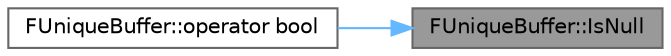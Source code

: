 digraph "FUniqueBuffer::IsNull"
{
 // INTERACTIVE_SVG=YES
 // LATEX_PDF_SIZE
  bgcolor="transparent";
  edge [fontname=Helvetica,fontsize=10,labelfontname=Helvetica,labelfontsize=10];
  node [fontname=Helvetica,fontsize=10,shape=box,height=0.2,width=0.4];
  rankdir="RL";
  Node1 [id="Node000001",label="FUniqueBuffer::IsNull",height=0.2,width=0.4,color="gray40", fillcolor="grey60", style="filled", fontcolor="black",tooltip="Returns true if this does not point to a buffer owner."];
  Node1 -> Node2 [id="edge1_Node000001_Node000002",dir="back",color="steelblue1",style="solid",tooltip=" "];
  Node2 [id="Node000002",label="FUniqueBuffer::operator bool",height=0.2,width=0.4,color="grey40", fillcolor="white", style="filled",URL="$da/d4b/classFUniqueBuffer.html#a44a1e3a35fbae9b9addf370112eec555",tooltip="Returns true if this points to a buffer owner."];
}
